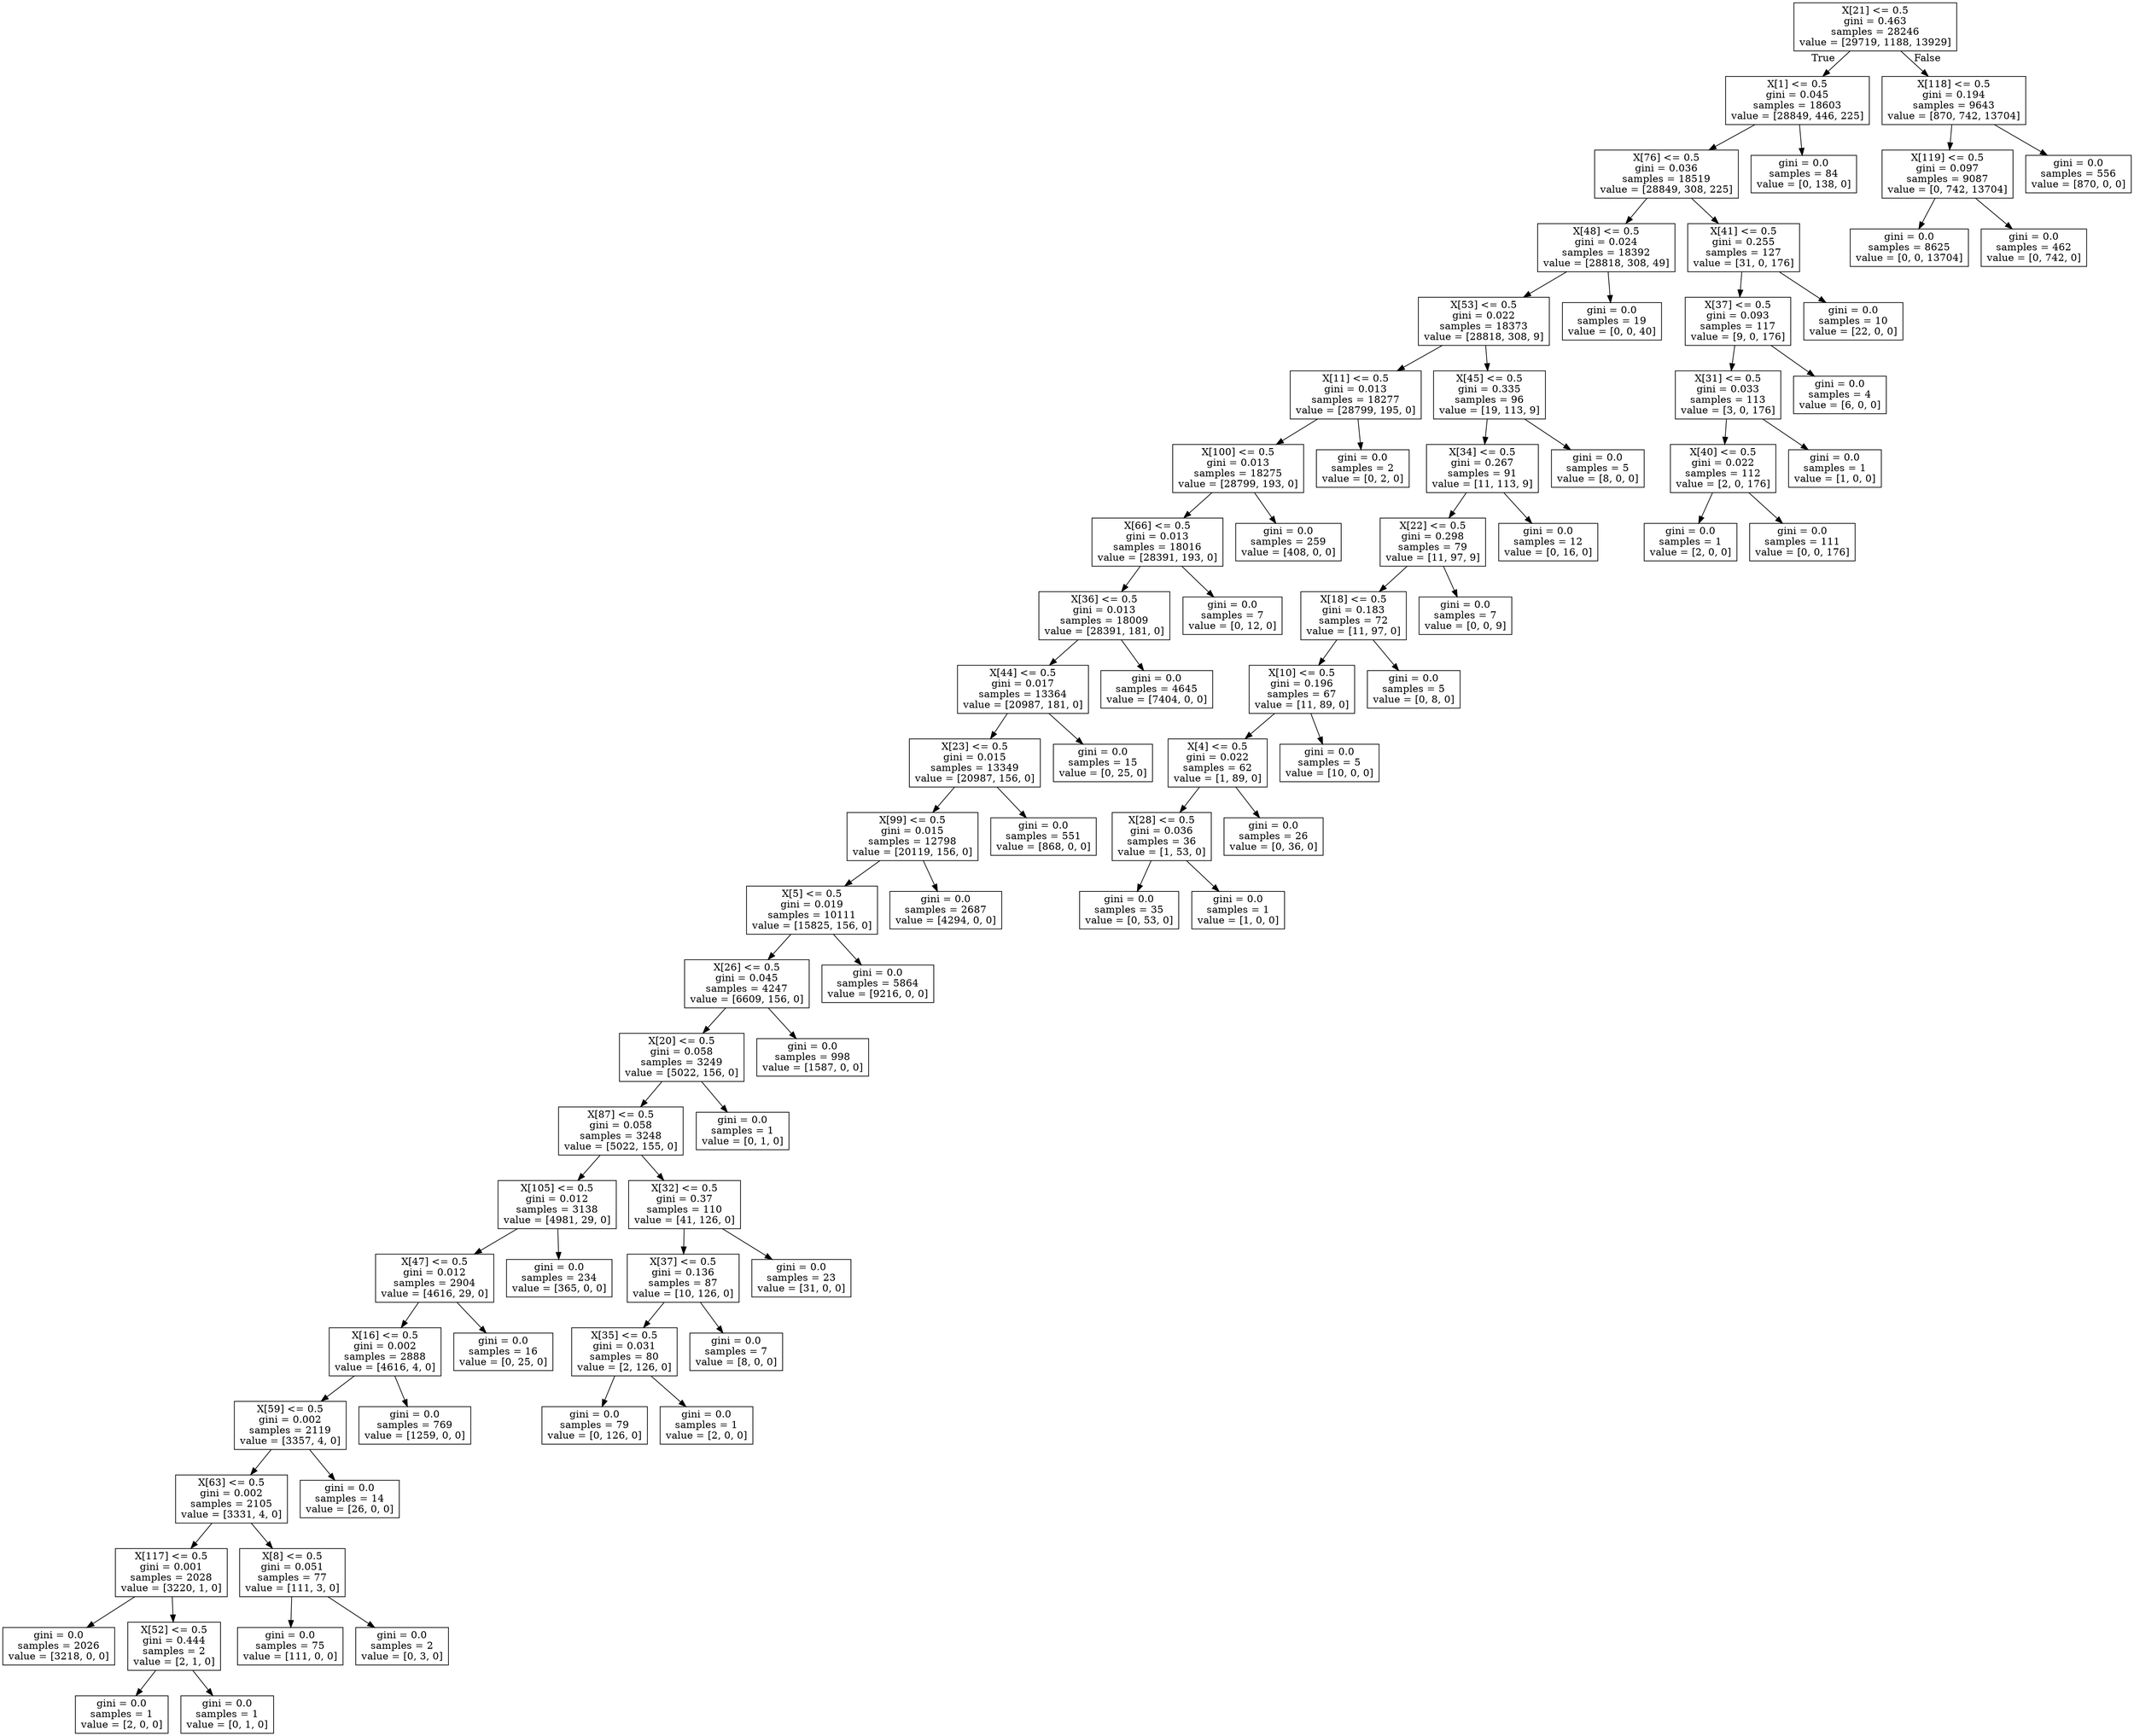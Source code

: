 digraph Tree {
node [shape=box] ;
0 [label="X[21] <= 0.5\ngini = 0.463\nsamples = 28246\nvalue = [29719, 1188, 13929]"] ;
1 [label="X[1] <= 0.5\ngini = 0.045\nsamples = 18603\nvalue = [28849, 446, 225]"] ;
0 -> 1 [labeldistance=2.5, labelangle=45, headlabel="True"] ;
2 [label="X[76] <= 0.5\ngini = 0.036\nsamples = 18519\nvalue = [28849, 308, 225]"] ;
1 -> 2 ;
3 [label="X[48] <= 0.5\ngini = 0.024\nsamples = 18392\nvalue = [28818, 308, 49]"] ;
2 -> 3 ;
4 [label="X[53] <= 0.5\ngini = 0.022\nsamples = 18373\nvalue = [28818, 308, 9]"] ;
3 -> 4 ;
5 [label="X[11] <= 0.5\ngini = 0.013\nsamples = 18277\nvalue = [28799, 195, 0]"] ;
4 -> 5 ;
6 [label="X[100] <= 0.5\ngini = 0.013\nsamples = 18275\nvalue = [28799, 193, 0]"] ;
5 -> 6 ;
7 [label="X[66] <= 0.5\ngini = 0.013\nsamples = 18016\nvalue = [28391, 193, 0]"] ;
6 -> 7 ;
8 [label="X[36] <= 0.5\ngini = 0.013\nsamples = 18009\nvalue = [28391, 181, 0]"] ;
7 -> 8 ;
9 [label="X[44] <= 0.5\ngini = 0.017\nsamples = 13364\nvalue = [20987, 181, 0]"] ;
8 -> 9 ;
10 [label="X[23] <= 0.5\ngini = 0.015\nsamples = 13349\nvalue = [20987, 156, 0]"] ;
9 -> 10 ;
11 [label="X[99] <= 0.5\ngini = 0.015\nsamples = 12798\nvalue = [20119, 156, 0]"] ;
10 -> 11 ;
12 [label="X[5] <= 0.5\ngini = 0.019\nsamples = 10111\nvalue = [15825, 156, 0]"] ;
11 -> 12 ;
13 [label="X[26] <= 0.5\ngini = 0.045\nsamples = 4247\nvalue = [6609, 156, 0]"] ;
12 -> 13 ;
14 [label="X[20] <= 0.5\ngini = 0.058\nsamples = 3249\nvalue = [5022, 156, 0]"] ;
13 -> 14 ;
15 [label="X[87] <= 0.5\ngini = 0.058\nsamples = 3248\nvalue = [5022, 155, 0]"] ;
14 -> 15 ;
16 [label="X[105] <= 0.5\ngini = 0.012\nsamples = 3138\nvalue = [4981, 29, 0]"] ;
15 -> 16 ;
17 [label="X[47] <= 0.5\ngini = 0.012\nsamples = 2904\nvalue = [4616, 29, 0]"] ;
16 -> 17 ;
18 [label="X[16] <= 0.5\ngini = 0.002\nsamples = 2888\nvalue = [4616, 4, 0]"] ;
17 -> 18 ;
19 [label="X[59] <= 0.5\ngini = 0.002\nsamples = 2119\nvalue = [3357, 4, 0]"] ;
18 -> 19 ;
20 [label="X[63] <= 0.5\ngini = 0.002\nsamples = 2105\nvalue = [3331, 4, 0]"] ;
19 -> 20 ;
21 [label="X[117] <= 0.5\ngini = 0.001\nsamples = 2028\nvalue = [3220, 1, 0]"] ;
20 -> 21 ;
22 [label="gini = 0.0\nsamples = 2026\nvalue = [3218, 0, 0]"] ;
21 -> 22 ;
23 [label="X[52] <= 0.5\ngini = 0.444\nsamples = 2\nvalue = [2, 1, 0]"] ;
21 -> 23 ;
24 [label="gini = 0.0\nsamples = 1\nvalue = [2, 0, 0]"] ;
23 -> 24 ;
25 [label="gini = 0.0\nsamples = 1\nvalue = [0, 1, 0]"] ;
23 -> 25 ;
26 [label="X[8] <= 0.5\ngini = 0.051\nsamples = 77\nvalue = [111, 3, 0]"] ;
20 -> 26 ;
27 [label="gini = 0.0\nsamples = 75\nvalue = [111, 0, 0]"] ;
26 -> 27 ;
28 [label="gini = 0.0\nsamples = 2\nvalue = [0, 3, 0]"] ;
26 -> 28 ;
29 [label="gini = 0.0\nsamples = 14\nvalue = [26, 0, 0]"] ;
19 -> 29 ;
30 [label="gini = 0.0\nsamples = 769\nvalue = [1259, 0, 0]"] ;
18 -> 30 ;
31 [label="gini = 0.0\nsamples = 16\nvalue = [0, 25, 0]"] ;
17 -> 31 ;
32 [label="gini = 0.0\nsamples = 234\nvalue = [365, 0, 0]"] ;
16 -> 32 ;
33 [label="X[32] <= 0.5\ngini = 0.37\nsamples = 110\nvalue = [41, 126, 0]"] ;
15 -> 33 ;
34 [label="X[37] <= 0.5\ngini = 0.136\nsamples = 87\nvalue = [10, 126, 0]"] ;
33 -> 34 ;
35 [label="X[35] <= 0.5\ngini = 0.031\nsamples = 80\nvalue = [2, 126, 0]"] ;
34 -> 35 ;
36 [label="gini = 0.0\nsamples = 79\nvalue = [0, 126, 0]"] ;
35 -> 36 ;
37 [label="gini = 0.0\nsamples = 1\nvalue = [2, 0, 0]"] ;
35 -> 37 ;
38 [label="gini = 0.0\nsamples = 7\nvalue = [8, 0, 0]"] ;
34 -> 38 ;
39 [label="gini = 0.0\nsamples = 23\nvalue = [31, 0, 0]"] ;
33 -> 39 ;
40 [label="gini = 0.0\nsamples = 1\nvalue = [0, 1, 0]"] ;
14 -> 40 ;
41 [label="gini = 0.0\nsamples = 998\nvalue = [1587, 0, 0]"] ;
13 -> 41 ;
42 [label="gini = 0.0\nsamples = 5864\nvalue = [9216, 0, 0]"] ;
12 -> 42 ;
43 [label="gini = 0.0\nsamples = 2687\nvalue = [4294, 0, 0]"] ;
11 -> 43 ;
44 [label="gini = 0.0\nsamples = 551\nvalue = [868, 0, 0]"] ;
10 -> 44 ;
45 [label="gini = 0.0\nsamples = 15\nvalue = [0, 25, 0]"] ;
9 -> 45 ;
46 [label="gini = 0.0\nsamples = 4645\nvalue = [7404, 0, 0]"] ;
8 -> 46 ;
47 [label="gini = 0.0\nsamples = 7\nvalue = [0, 12, 0]"] ;
7 -> 47 ;
48 [label="gini = 0.0\nsamples = 259\nvalue = [408, 0, 0]"] ;
6 -> 48 ;
49 [label="gini = 0.0\nsamples = 2\nvalue = [0, 2, 0]"] ;
5 -> 49 ;
50 [label="X[45] <= 0.5\ngini = 0.335\nsamples = 96\nvalue = [19, 113, 9]"] ;
4 -> 50 ;
51 [label="X[34] <= 0.5\ngini = 0.267\nsamples = 91\nvalue = [11, 113, 9]"] ;
50 -> 51 ;
52 [label="X[22] <= 0.5\ngini = 0.298\nsamples = 79\nvalue = [11, 97, 9]"] ;
51 -> 52 ;
53 [label="X[18] <= 0.5\ngini = 0.183\nsamples = 72\nvalue = [11, 97, 0]"] ;
52 -> 53 ;
54 [label="X[10] <= 0.5\ngini = 0.196\nsamples = 67\nvalue = [11, 89, 0]"] ;
53 -> 54 ;
55 [label="X[4] <= 0.5\ngini = 0.022\nsamples = 62\nvalue = [1, 89, 0]"] ;
54 -> 55 ;
56 [label="X[28] <= 0.5\ngini = 0.036\nsamples = 36\nvalue = [1, 53, 0]"] ;
55 -> 56 ;
57 [label="gini = 0.0\nsamples = 35\nvalue = [0, 53, 0]"] ;
56 -> 57 ;
58 [label="gini = 0.0\nsamples = 1\nvalue = [1, 0, 0]"] ;
56 -> 58 ;
59 [label="gini = 0.0\nsamples = 26\nvalue = [0, 36, 0]"] ;
55 -> 59 ;
60 [label="gini = 0.0\nsamples = 5\nvalue = [10, 0, 0]"] ;
54 -> 60 ;
61 [label="gini = 0.0\nsamples = 5\nvalue = [0, 8, 0]"] ;
53 -> 61 ;
62 [label="gini = 0.0\nsamples = 7\nvalue = [0, 0, 9]"] ;
52 -> 62 ;
63 [label="gini = 0.0\nsamples = 12\nvalue = [0, 16, 0]"] ;
51 -> 63 ;
64 [label="gini = 0.0\nsamples = 5\nvalue = [8, 0, 0]"] ;
50 -> 64 ;
65 [label="gini = 0.0\nsamples = 19\nvalue = [0, 0, 40]"] ;
3 -> 65 ;
66 [label="X[41] <= 0.5\ngini = 0.255\nsamples = 127\nvalue = [31, 0, 176]"] ;
2 -> 66 ;
67 [label="X[37] <= 0.5\ngini = 0.093\nsamples = 117\nvalue = [9, 0, 176]"] ;
66 -> 67 ;
68 [label="X[31] <= 0.5\ngini = 0.033\nsamples = 113\nvalue = [3, 0, 176]"] ;
67 -> 68 ;
69 [label="X[40] <= 0.5\ngini = 0.022\nsamples = 112\nvalue = [2, 0, 176]"] ;
68 -> 69 ;
70 [label="gini = 0.0\nsamples = 1\nvalue = [2, 0, 0]"] ;
69 -> 70 ;
71 [label="gini = 0.0\nsamples = 111\nvalue = [0, 0, 176]"] ;
69 -> 71 ;
72 [label="gini = 0.0\nsamples = 1\nvalue = [1, 0, 0]"] ;
68 -> 72 ;
73 [label="gini = 0.0\nsamples = 4\nvalue = [6, 0, 0]"] ;
67 -> 73 ;
74 [label="gini = 0.0\nsamples = 10\nvalue = [22, 0, 0]"] ;
66 -> 74 ;
75 [label="gini = 0.0\nsamples = 84\nvalue = [0, 138, 0]"] ;
1 -> 75 ;
76 [label="X[118] <= 0.5\ngini = 0.194\nsamples = 9643\nvalue = [870, 742, 13704]"] ;
0 -> 76 [labeldistance=2.5, labelangle=-45, headlabel="False"] ;
77 [label="X[119] <= 0.5\ngini = 0.097\nsamples = 9087\nvalue = [0, 742, 13704]"] ;
76 -> 77 ;
78 [label="gini = 0.0\nsamples = 8625\nvalue = [0, 0, 13704]"] ;
77 -> 78 ;
79 [label="gini = 0.0\nsamples = 462\nvalue = [0, 742, 0]"] ;
77 -> 79 ;
80 [label="gini = 0.0\nsamples = 556\nvalue = [870, 0, 0]"] ;
76 -> 80 ;
}